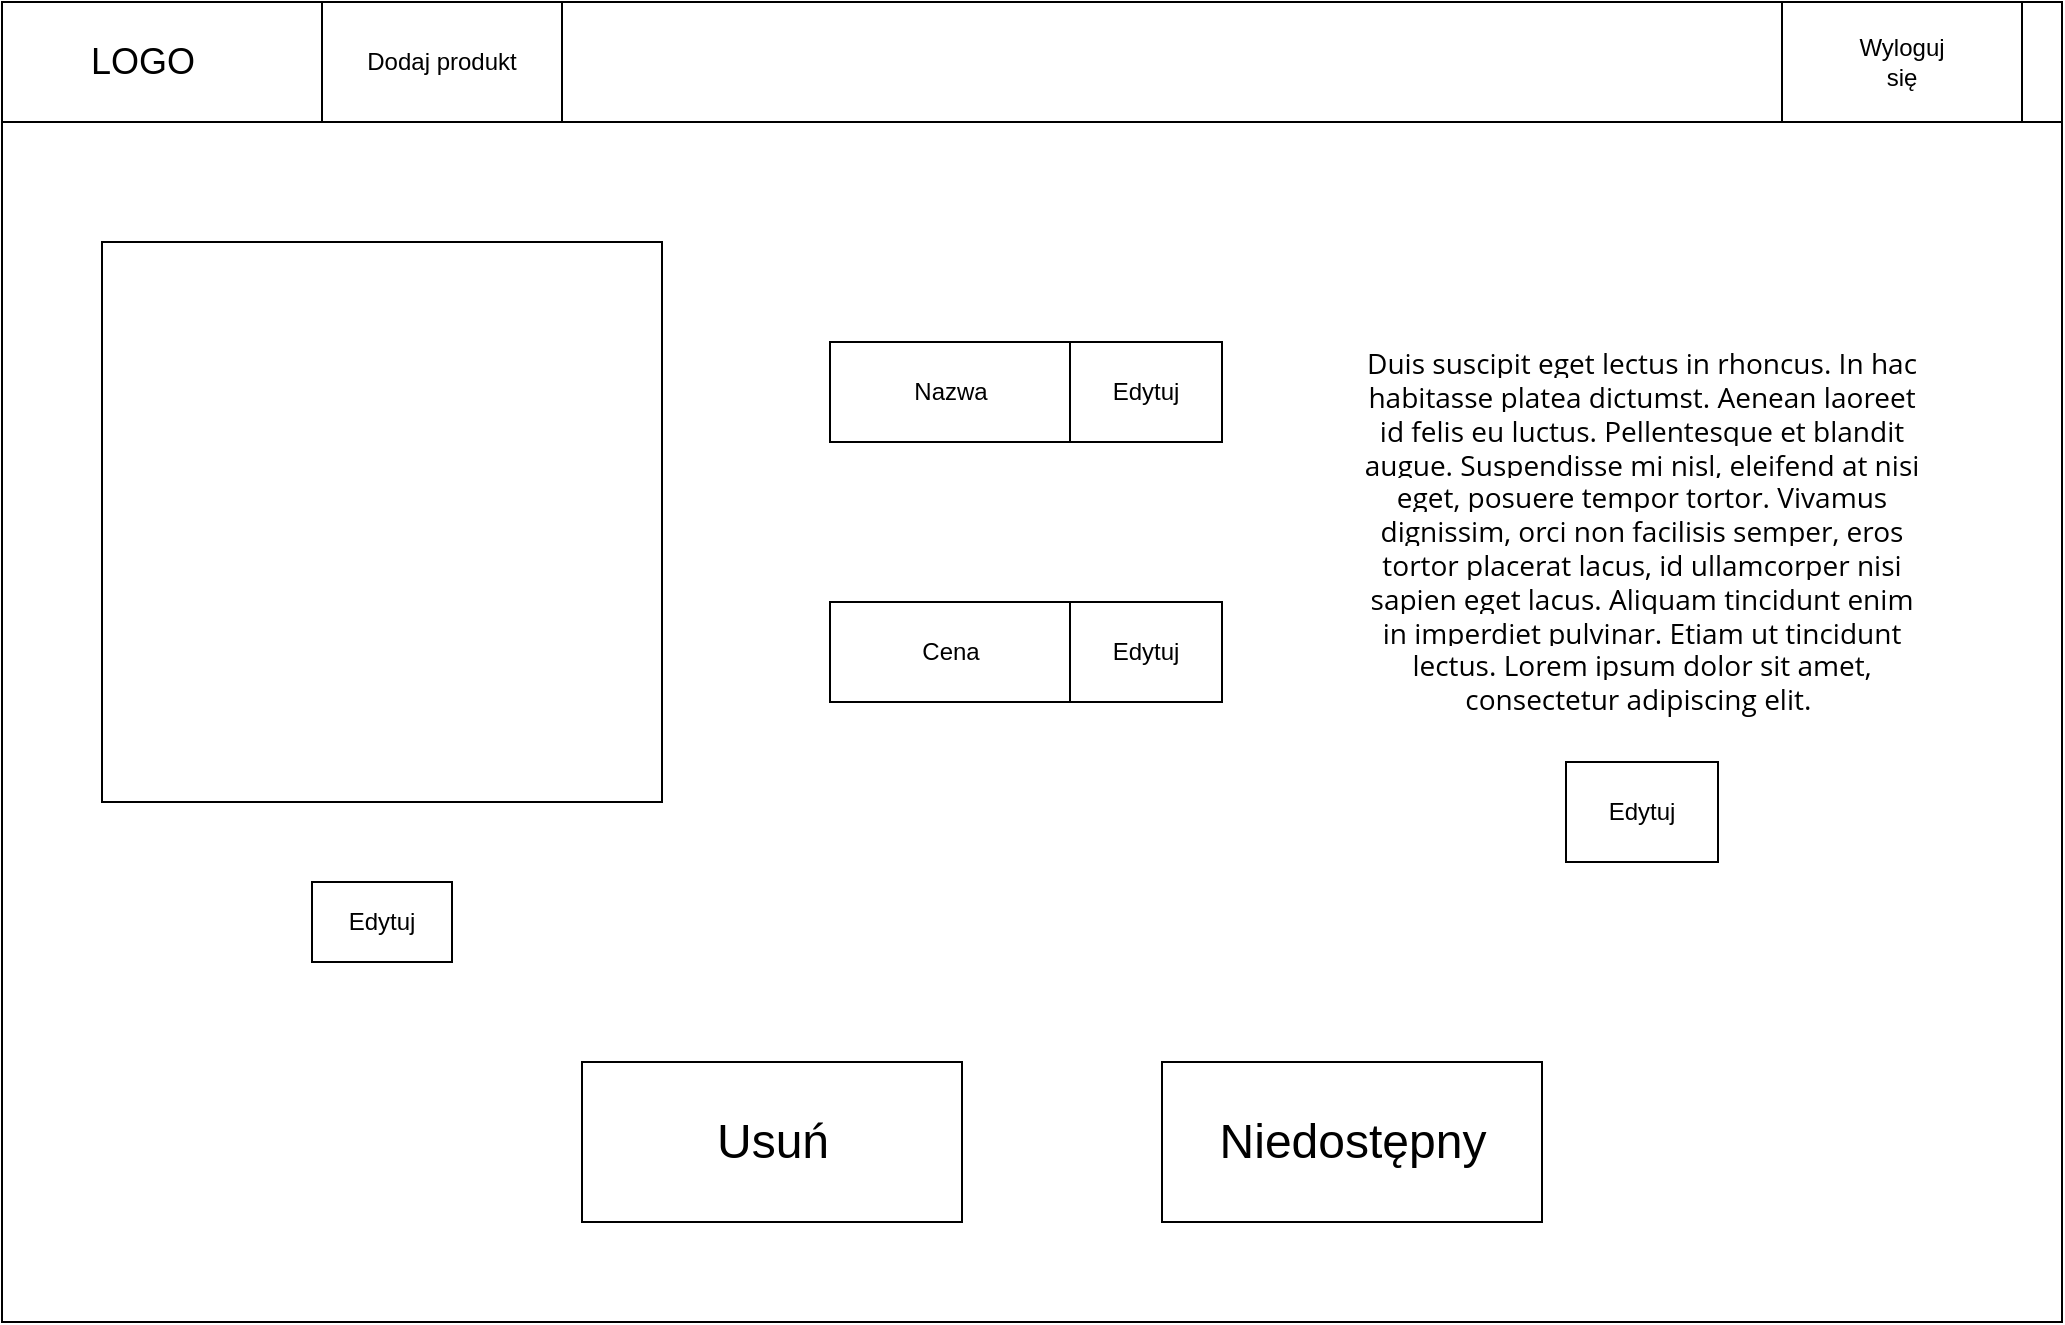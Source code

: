 <mxfile version="24.4.13" type="device">
  <diagram name="Strona-1" id="ct6fTfkBgVkP228GUEGL">
    <mxGraphModel dx="1620" dy="781" grid="1" gridSize="10" guides="1" tooltips="1" connect="1" arrows="1" fold="1" page="1" pageScale="1" pageWidth="827" pageHeight="1169" math="0" shadow="0">
      <root>
        <mxCell id="0" />
        <mxCell id="1" parent="0" />
        <mxCell id="x2EEuwlnaxCGYtfZx0F_-1" value="" style="rounded=0;whiteSpace=wrap;html=1;" vertex="1" parent="1">
          <mxGeometry y="40" width="1030" height="60" as="geometry" />
        </mxCell>
        <mxCell id="x2EEuwlnaxCGYtfZx0F_-2" value="" style="rounded=0;whiteSpace=wrap;html=1;" vertex="1" parent="1">
          <mxGeometry x="160" y="40" width="120" height="60" as="geometry" />
        </mxCell>
        <mxCell id="x2EEuwlnaxCGYtfZx0F_-3" value="" style="rounded=0;whiteSpace=wrap;html=1;" vertex="1" parent="1">
          <mxGeometry x="890" y="40" width="120" height="60" as="geometry" />
        </mxCell>
        <mxCell id="x2EEuwlnaxCGYtfZx0F_-4" value="Wyloguj się" style="text;html=1;align=center;verticalAlign=middle;whiteSpace=wrap;rounded=0;" vertex="1" parent="1">
          <mxGeometry x="920" y="55" width="60" height="30" as="geometry" />
        </mxCell>
        <mxCell id="x2EEuwlnaxCGYtfZx0F_-5" value="" style="rounded=0;whiteSpace=wrap;html=1;" vertex="1" parent="1">
          <mxGeometry y="100" width="1030" height="600" as="geometry" />
        </mxCell>
        <mxCell id="x2EEuwlnaxCGYtfZx0F_-6" value="&lt;font style=&quot;font-size: 18px;&quot;&gt;LOGO&lt;/font&gt;" style="text;html=1;align=center;verticalAlign=middle;resizable=0;points=[];autosize=1;strokeColor=none;fillColor=none;" vertex="1" parent="1">
          <mxGeometry x="30" y="50" width="80" height="40" as="geometry" />
        </mxCell>
        <mxCell id="x2EEuwlnaxCGYtfZx0F_-7" value="" style="whiteSpace=wrap;html=1;aspect=fixed;" vertex="1" parent="1">
          <mxGeometry x="50" y="160" width="280" height="280" as="geometry" />
        </mxCell>
        <mxCell id="x2EEuwlnaxCGYtfZx0F_-8" value="&lt;span style=&quot;font-family: &amp;quot;Open Sans&amp;quot;, Arial, sans-serif; font-size: 14px; text-align: justify; background-color: rgb(255, 255, 255);&quot;&gt;Duis suscipit eget lectus in rhoncus. In hac habitasse platea dictumst. Aenean laoreet id felis eu luctus. Pellentesque et blandit augue. Suspendisse mi nisl, eleifend at nisi eget, posuere tempor tortor. Vivamus dignissim, orci non facilisis semper, eros tortor placerat lacus, id ullamcorper nisi sapien eget lacus. Aliquam tincidunt enim in imperdiet pulvinar. Etiam ut tincidunt lectus. Lorem ipsum dolor sit amet, consectetur adipiscing elit.&amp;nbsp;&lt;/span&gt;" style="text;html=1;align=center;verticalAlign=middle;whiteSpace=wrap;rounded=0;" vertex="1" parent="1">
          <mxGeometry x="680" y="215" width="280" height="180" as="geometry" />
        </mxCell>
        <mxCell id="x2EEuwlnaxCGYtfZx0F_-9" value="" style="rounded=0;whiteSpace=wrap;html=1;" vertex="1" parent="1">
          <mxGeometry x="414" y="340" width="120" height="50" as="geometry" />
        </mxCell>
        <mxCell id="x2EEuwlnaxCGYtfZx0F_-10" value="Cena" style="text;html=1;align=center;verticalAlign=middle;resizable=0;points=[];autosize=1;strokeColor=none;fillColor=none;" vertex="1" parent="1">
          <mxGeometry x="449" y="350" width="50" height="30" as="geometry" />
        </mxCell>
        <mxCell id="x2EEuwlnaxCGYtfZx0F_-11" value="Dodaj produkt" style="text;html=1;align=center;verticalAlign=middle;whiteSpace=wrap;rounded=0;" vertex="1" parent="1">
          <mxGeometry x="170" y="55" width="100" height="30" as="geometry" />
        </mxCell>
        <mxCell id="x2EEuwlnaxCGYtfZx0F_-12" value="" style="rounded=0;whiteSpace=wrap;html=1;" vertex="1" parent="1">
          <mxGeometry x="155" y="480" width="70" height="40" as="geometry" />
        </mxCell>
        <mxCell id="x2EEuwlnaxCGYtfZx0F_-13" value="Edytuj" style="text;html=1;align=center;verticalAlign=middle;whiteSpace=wrap;rounded=0;" vertex="1" parent="1">
          <mxGeometry x="160" y="485" width="60" height="30" as="geometry" />
        </mxCell>
        <mxCell id="x2EEuwlnaxCGYtfZx0F_-14" value="" style="rounded=0;whiteSpace=wrap;html=1;" vertex="1" parent="1">
          <mxGeometry x="534" y="340" width="76" height="50" as="geometry" />
        </mxCell>
        <mxCell id="x2EEuwlnaxCGYtfZx0F_-15" value="Edytuj" style="text;html=1;align=center;verticalAlign=middle;whiteSpace=wrap;rounded=0;" vertex="1" parent="1">
          <mxGeometry x="542" y="350" width="60" height="30" as="geometry" />
        </mxCell>
        <mxCell id="x2EEuwlnaxCGYtfZx0F_-16" value="" style="rounded=0;whiteSpace=wrap;html=1;" vertex="1" parent="1">
          <mxGeometry x="414" y="210" width="120" height="50" as="geometry" />
        </mxCell>
        <mxCell id="x2EEuwlnaxCGYtfZx0F_-17" value="Nazwa" style="text;html=1;align=center;verticalAlign=middle;resizable=0;points=[];autosize=1;strokeColor=none;fillColor=none;" vertex="1" parent="1">
          <mxGeometry x="444" y="220" width="60" height="30" as="geometry" />
        </mxCell>
        <mxCell id="x2EEuwlnaxCGYtfZx0F_-18" value="" style="rounded=0;whiteSpace=wrap;html=1;" vertex="1" parent="1">
          <mxGeometry x="534" y="210" width="76" height="50" as="geometry" />
        </mxCell>
        <mxCell id="x2EEuwlnaxCGYtfZx0F_-19" value="Edytuj" style="text;html=1;align=center;verticalAlign=middle;whiteSpace=wrap;rounded=0;" vertex="1" parent="1">
          <mxGeometry x="542" y="220" width="60" height="30" as="geometry" />
        </mxCell>
        <mxCell id="x2EEuwlnaxCGYtfZx0F_-20" value="" style="rounded=0;whiteSpace=wrap;html=1;" vertex="1" parent="1">
          <mxGeometry x="782" y="420" width="76" height="50" as="geometry" />
        </mxCell>
        <mxCell id="x2EEuwlnaxCGYtfZx0F_-21" value="Edytuj" style="text;html=1;align=center;verticalAlign=middle;whiteSpace=wrap;rounded=0;" vertex="1" parent="1">
          <mxGeometry x="790" y="430" width="60" height="30" as="geometry" />
        </mxCell>
        <mxCell id="x2EEuwlnaxCGYtfZx0F_-22" value="" style="rounded=0;whiteSpace=wrap;html=1;" vertex="1" parent="1">
          <mxGeometry x="290" y="570" width="190" height="80" as="geometry" />
        </mxCell>
        <mxCell id="x2EEuwlnaxCGYtfZx0F_-23" value="&lt;font style=&quot;font-size: 24px;&quot;&gt;Usuń&lt;/font&gt;" style="text;html=1;align=center;verticalAlign=middle;resizable=0;points=[];autosize=1;strokeColor=none;fillColor=none;" vertex="1" parent="1">
          <mxGeometry x="345" y="590" width="80" height="40" as="geometry" />
        </mxCell>
        <mxCell id="x2EEuwlnaxCGYtfZx0F_-24" value="" style="rounded=0;whiteSpace=wrap;html=1;" vertex="1" parent="1">
          <mxGeometry x="580" y="570" width="190" height="80" as="geometry" />
        </mxCell>
        <mxCell id="x2EEuwlnaxCGYtfZx0F_-25" value="&lt;font style=&quot;font-size: 24px;&quot;&gt;Niedostępny&lt;/font&gt;" style="text;html=1;align=center;verticalAlign=middle;resizable=0;points=[];autosize=1;strokeColor=none;fillColor=none;" vertex="1" parent="1">
          <mxGeometry x="595" y="590" width="160" height="40" as="geometry" />
        </mxCell>
      </root>
    </mxGraphModel>
  </diagram>
</mxfile>

